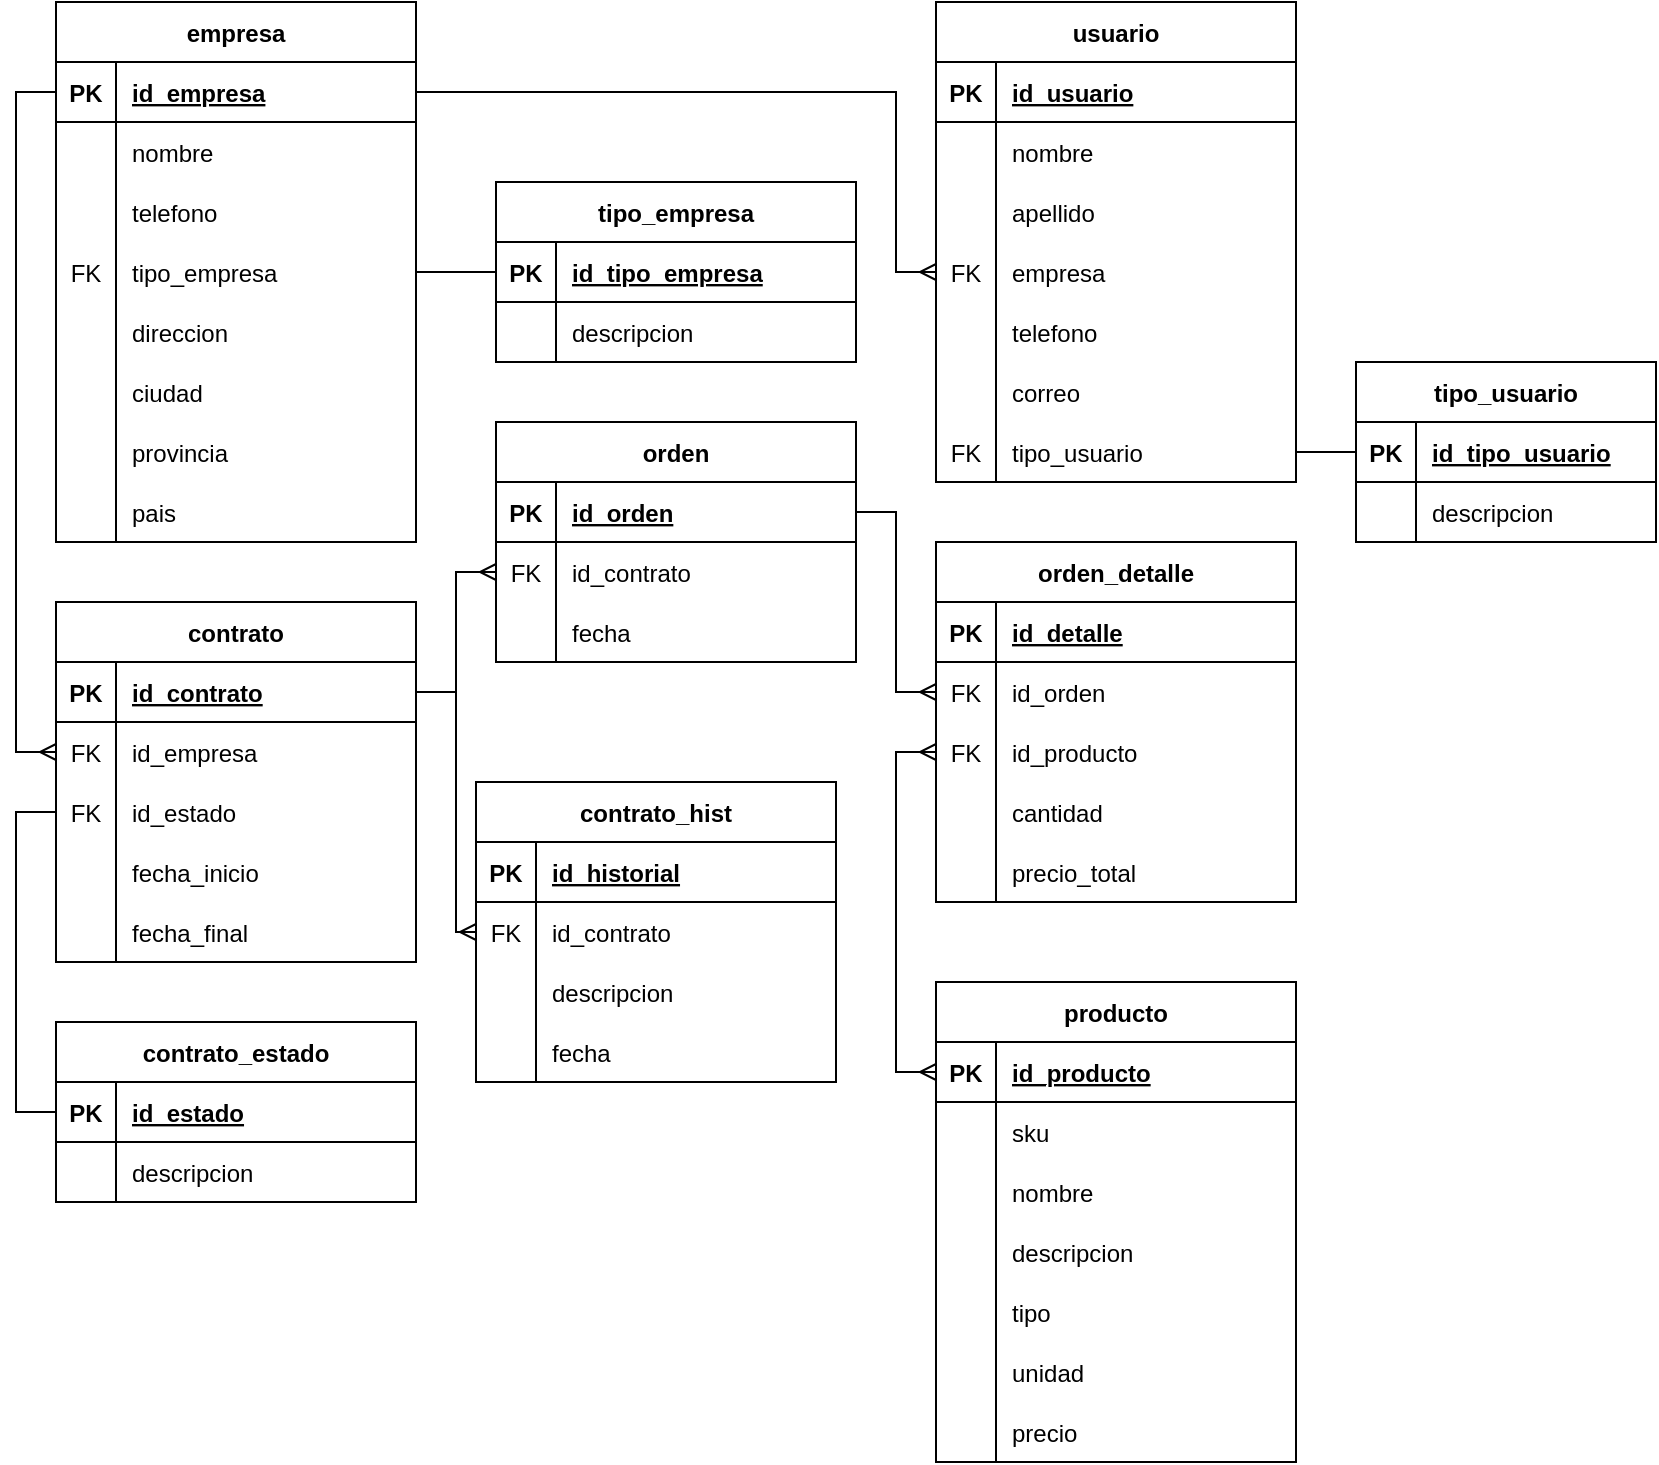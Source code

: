 <mxfile version="20.0.3" type="github">
  <diagram id="koshI-3emW8r1t1ZRMi6" name="Page-1">
    <mxGraphModel dx="1257" dy="678" grid="1" gridSize="10" guides="1" tooltips="1" connect="1" arrows="1" fold="1" page="1" pageScale="1" pageWidth="850" pageHeight="1100" math="0" shadow="0">
      <root>
        <mxCell id="0" />
        <mxCell id="1" parent="0" />
        <mxCell id="D28oMCUapXF9Yn61OMp5-1" value="usuario" style="shape=table;startSize=30;container=1;collapsible=1;childLayout=tableLayout;fixedRows=1;rowLines=0;fontStyle=1;align=center;resizeLast=1;" vertex="1" parent="1">
          <mxGeometry x="480" y="20" width="180" height="240" as="geometry" />
        </mxCell>
        <mxCell id="D28oMCUapXF9Yn61OMp5-2" value="" style="shape=tableRow;horizontal=0;startSize=0;swimlaneHead=0;swimlaneBody=0;fillColor=none;collapsible=0;dropTarget=0;points=[[0,0.5],[1,0.5]];portConstraint=eastwest;top=0;left=0;right=0;bottom=1;" vertex="1" parent="D28oMCUapXF9Yn61OMp5-1">
          <mxGeometry y="30" width="180" height="30" as="geometry" />
        </mxCell>
        <mxCell id="D28oMCUapXF9Yn61OMp5-3" value="PK" style="shape=partialRectangle;connectable=0;fillColor=none;top=0;left=0;bottom=0;right=0;fontStyle=1;overflow=hidden;" vertex="1" parent="D28oMCUapXF9Yn61OMp5-2">
          <mxGeometry width="30" height="30" as="geometry">
            <mxRectangle width="30" height="30" as="alternateBounds" />
          </mxGeometry>
        </mxCell>
        <mxCell id="D28oMCUapXF9Yn61OMp5-4" value="id_usuario" style="shape=partialRectangle;connectable=0;fillColor=none;top=0;left=0;bottom=0;right=0;align=left;spacingLeft=6;fontStyle=5;overflow=hidden;" vertex="1" parent="D28oMCUapXF9Yn61OMp5-2">
          <mxGeometry x="30" width="150" height="30" as="geometry">
            <mxRectangle width="150" height="30" as="alternateBounds" />
          </mxGeometry>
        </mxCell>
        <mxCell id="D28oMCUapXF9Yn61OMp5-5" value="" style="shape=tableRow;horizontal=0;startSize=0;swimlaneHead=0;swimlaneBody=0;fillColor=none;collapsible=0;dropTarget=0;points=[[0,0.5],[1,0.5]];portConstraint=eastwest;top=0;left=0;right=0;bottom=0;" vertex="1" parent="D28oMCUapXF9Yn61OMp5-1">
          <mxGeometry y="60" width="180" height="30" as="geometry" />
        </mxCell>
        <mxCell id="D28oMCUapXF9Yn61OMp5-6" value="" style="shape=partialRectangle;connectable=0;fillColor=none;top=0;left=0;bottom=0;right=0;editable=1;overflow=hidden;" vertex="1" parent="D28oMCUapXF9Yn61OMp5-5">
          <mxGeometry width="30" height="30" as="geometry">
            <mxRectangle width="30" height="30" as="alternateBounds" />
          </mxGeometry>
        </mxCell>
        <mxCell id="D28oMCUapXF9Yn61OMp5-7" value="nombre" style="shape=partialRectangle;connectable=0;fillColor=none;top=0;left=0;bottom=0;right=0;align=left;spacingLeft=6;overflow=hidden;" vertex="1" parent="D28oMCUapXF9Yn61OMp5-5">
          <mxGeometry x="30" width="150" height="30" as="geometry">
            <mxRectangle width="150" height="30" as="alternateBounds" />
          </mxGeometry>
        </mxCell>
        <mxCell id="D28oMCUapXF9Yn61OMp5-8" value="" style="shape=tableRow;horizontal=0;startSize=0;swimlaneHead=0;swimlaneBody=0;fillColor=none;collapsible=0;dropTarget=0;points=[[0,0.5],[1,0.5]];portConstraint=eastwest;top=0;left=0;right=0;bottom=0;" vertex="1" parent="D28oMCUapXF9Yn61OMp5-1">
          <mxGeometry y="90" width="180" height="30" as="geometry" />
        </mxCell>
        <mxCell id="D28oMCUapXF9Yn61OMp5-9" value="" style="shape=partialRectangle;connectable=0;fillColor=none;top=0;left=0;bottom=0;right=0;editable=1;overflow=hidden;" vertex="1" parent="D28oMCUapXF9Yn61OMp5-8">
          <mxGeometry width="30" height="30" as="geometry">
            <mxRectangle width="30" height="30" as="alternateBounds" />
          </mxGeometry>
        </mxCell>
        <mxCell id="D28oMCUapXF9Yn61OMp5-10" value="apellido" style="shape=partialRectangle;connectable=0;fillColor=none;top=0;left=0;bottom=0;right=0;align=left;spacingLeft=6;overflow=hidden;" vertex="1" parent="D28oMCUapXF9Yn61OMp5-8">
          <mxGeometry x="30" width="150" height="30" as="geometry">
            <mxRectangle width="150" height="30" as="alternateBounds" />
          </mxGeometry>
        </mxCell>
        <mxCell id="D28oMCUapXF9Yn61OMp5-11" value="" style="shape=tableRow;horizontal=0;startSize=0;swimlaneHead=0;swimlaneBody=0;fillColor=none;collapsible=0;dropTarget=0;points=[[0,0.5],[1,0.5]];portConstraint=eastwest;top=0;left=0;right=0;bottom=0;" vertex="1" parent="D28oMCUapXF9Yn61OMp5-1">
          <mxGeometry y="120" width="180" height="30" as="geometry" />
        </mxCell>
        <mxCell id="D28oMCUapXF9Yn61OMp5-12" value="FK" style="shape=partialRectangle;connectable=0;fillColor=none;top=0;left=0;bottom=0;right=0;editable=1;overflow=hidden;" vertex="1" parent="D28oMCUapXF9Yn61OMp5-11">
          <mxGeometry width="30" height="30" as="geometry">
            <mxRectangle width="30" height="30" as="alternateBounds" />
          </mxGeometry>
        </mxCell>
        <mxCell id="D28oMCUapXF9Yn61OMp5-13" value="empresa" style="shape=partialRectangle;connectable=0;fillColor=none;top=0;left=0;bottom=0;right=0;align=left;spacingLeft=6;overflow=hidden;" vertex="1" parent="D28oMCUapXF9Yn61OMp5-11">
          <mxGeometry x="30" width="150" height="30" as="geometry">
            <mxRectangle width="150" height="30" as="alternateBounds" />
          </mxGeometry>
        </mxCell>
        <mxCell id="D28oMCUapXF9Yn61OMp5-14" value="" style="shape=tableRow;horizontal=0;startSize=0;swimlaneHead=0;swimlaneBody=0;fillColor=none;collapsible=0;dropTarget=0;points=[[0,0.5],[1,0.5]];portConstraint=eastwest;top=0;left=0;right=0;bottom=0;" vertex="1" parent="D28oMCUapXF9Yn61OMp5-1">
          <mxGeometry y="150" width="180" height="30" as="geometry" />
        </mxCell>
        <mxCell id="D28oMCUapXF9Yn61OMp5-15" value="" style="shape=partialRectangle;connectable=0;fillColor=none;top=0;left=0;bottom=0;right=0;editable=1;overflow=hidden;" vertex="1" parent="D28oMCUapXF9Yn61OMp5-14">
          <mxGeometry width="30" height="30" as="geometry">
            <mxRectangle width="30" height="30" as="alternateBounds" />
          </mxGeometry>
        </mxCell>
        <mxCell id="D28oMCUapXF9Yn61OMp5-16" value="telefono" style="shape=partialRectangle;connectable=0;fillColor=none;top=0;left=0;bottom=0;right=0;align=left;spacingLeft=6;overflow=hidden;" vertex="1" parent="D28oMCUapXF9Yn61OMp5-14">
          <mxGeometry x="30" width="150" height="30" as="geometry">
            <mxRectangle width="150" height="30" as="alternateBounds" />
          </mxGeometry>
        </mxCell>
        <mxCell id="D28oMCUapXF9Yn61OMp5-17" value="" style="shape=tableRow;horizontal=0;startSize=0;swimlaneHead=0;swimlaneBody=0;fillColor=none;collapsible=0;dropTarget=0;points=[[0,0.5],[1,0.5]];portConstraint=eastwest;top=0;left=0;right=0;bottom=0;" vertex="1" parent="D28oMCUapXF9Yn61OMp5-1">
          <mxGeometry y="180" width="180" height="30" as="geometry" />
        </mxCell>
        <mxCell id="D28oMCUapXF9Yn61OMp5-18" value="" style="shape=partialRectangle;connectable=0;fillColor=none;top=0;left=0;bottom=0;right=0;editable=1;overflow=hidden;" vertex="1" parent="D28oMCUapXF9Yn61OMp5-17">
          <mxGeometry width="30" height="30" as="geometry">
            <mxRectangle width="30" height="30" as="alternateBounds" />
          </mxGeometry>
        </mxCell>
        <mxCell id="D28oMCUapXF9Yn61OMp5-19" value="correo" style="shape=partialRectangle;connectable=0;fillColor=none;top=0;left=0;bottom=0;right=0;align=left;spacingLeft=6;overflow=hidden;" vertex="1" parent="D28oMCUapXF9Yn61OMp5-17">
          <mxGeometry x="30" width="150" height="30" as="geometry">
            <mxRectangle width="150" height="30" as="alternateBounds" />
          </mxGeometry>
        </mxCell>
        <mxCell id="D28oMCUapXF9Yn61OMp5-20" value="" style="shape=tableRow;horizontal=0;startSize=0;swimlaneHead=0;swimlaneBody=0;fillColor=none;collapsible=0;dropTarget=0;points=[[0,0.5],[1,0.5]];portConstraint=eastwest;top=0;left=0;right=0;bottom=0;" vertex="1" parent="D28oMCUapXF9Yn61OMp5-1">
          <mxGeometry y="210" width="180" height="30" as="geometry" />
        </mxCell>
        <mxCell id="D28oMCUapXF9Yn61OMp5-21" value="FK" style="shape=partialRectangle;connectable=0;fillColor=none;top=0;left=0;bottom=0;right=0;editable=1;overflow=hidden;" vertex="1" parent="D28oMCUapXF9Yn61OMp5-20">
          <mxGeometry width="30" height="30" as="geometry">
            <mxRectangle width="30" height="30" as="alternateBounds" />
          </mxGeometry>
        </mxCell>
        <mxCell id="D28oMCUapXF9Yn61OMp5-22" value="tipo_usuario" style="shape=partialRectangle;connectable=0;fillColor=none;top=0;left=0;bottom=0;right=0;align=left;spacingLeft=6;overflow=hidden;" vertex="1" parent="D28oMCUapXF9Yn61OMp5-20">
          <mxGeometry x="30" width="150" height="30" as="geometry">
            <mxRectangle width="150" height="30" as="alternateBounds" />
          </mxGeometry>
        </mxCell>
        <mxCell id="D28oMCUapXF9Yn61OMp5-23" value="empresa" style="shape=table;startSize=30;container=1;collapsible=1;childLayout=tableLayout;fixedRows=1;rowLines=0;fontStyle=1;align=center;resizeLast=1;" vertex="1" parent="1">
          <mxGeometry x="40" y="20" width="180" height="270" as="geometry" />
        </mxCell>
        <mxCell id="D28oMCUapXF9Yn61OMp5-24" value="" style="shape=tableRow;horizontal=0;startSize=0;swimlaneHead=0;swimlaneBody=0;fillColor=none;collapsible=0;dropTarget=0;points=[[0,0.5],[1,0.5]];portConstraint=eastwest;top=0;left=0;right=0;bottom=1;" vertex="1" parent="D28oMCUapXF9Yn61OMp5-23">
          <mxGeometry y="30" width="180" height="30" as="geometry" />
        </mxCell>
        <mxCell id="D28oMCUapXF9Yn61OMp5-25" value="PK" style="shape=partialRectangle;connectable=0;fillColor=none;top=0;left=0;bottom=0;right=0;fontStyle=1;overflow=hidden;" vertex="1" parent="D28oMCUapXF9Yn61OMp5-24">
          <mxGeometry width="30" height="30" as="geometry">
            <mxRectangle width="30" height="30" as="alternateBounds" />
          </mxGeometry>
        </mxCell>
        <mxCell id="D28oMCUapXF9Yn61OMp5-26" value="id_empresa" style="shape=partialRectangle;connectable=0;fillColor=none;top=0;left=0;bottom=0;right=0;align=left;spacingLeft=6;fontStyle=5;overflow=hidden;" vertex="1" parent="D28oMCUapXF9Yn61OMp5-24">
          <mxGeometry x="30" width="150" height="30" as="geometry">
            <mxRectangle width="150" height="30" as="alternateBounds" />
          </mxGeometry>
        </mxCell>
        <mxCell id="D28oMCUapXF9Yn61OMp5-27" value="" style="shape=tableRow;horizontal=0;startSize=0;swimlaneHead=0;swimlaneBody=0;fillColor=none;collapsible=0;dropTarget=0;points=[[0,0.5],[1,0.5]];portConstraint=eastwest;top=0;left=0;right=0;bottom=0;" vertex="1" parent="D28oMCUapXF9Yn61OMp5-23">
          <mxGeometry y="60" width="180" height="30" as="geometry" />
        </mxCell>
        <mxCell id="D28oMCUapXF9Yn61OMp5-28" value="" style="shape=partialRectangle;connectable=0;fillColor=none;top=0;left=0;bottom=0;right=0;editable=1;overflow=hidden;" vertex="1" parent="D28oMCUapXF9Yn61OMp5-27">
          <mxGeometry width="30" height="30" as="geometry">
            <mxRectangle width="30" height="30" as="alternateBounds" />
          </mxGeometry>
        </mxCell>
        <mxCell id="D28oMCUapXF9Yn61OMp5-29" value="nombre" style="shape=partialRectangle;connectable=0;fillColor=none;top=0;left=0;bottom=0;right=0;align=left;spacingLeft=6;overflow=hidden;" vertex="1" parent="D28oMCUapXF9Yn61OMp5-27">
          <mxGeometry x="30" width="150" height="30" as="geometry">
            <mxRectangle width="150" height="30" as="alternateBounds" />
          </mxGeometry>
        </mxCell>
        <mxCell id="D28oMCUapXF9Yn61OMp5-36" value="" style="shape=tableRow;horizontal=0;startSize=0;swimlaneHead=0;swimlaneBody=0;fillColor=none;collapsible=0;dropTarget=0;points=[[0,0.5],[1,0.5]];portConstraint=eastwest;top=0;left=0;right=0;bottom=0;" vertex="1" parent="D28oMCUapXF9Yn61OMp5-23">
          <mxGeometry y="90" width="180" height="30" as="geometry" />
        </mxCell>
        <mxCell id="D28oMCUapXF9Yn61OMp5-37" value="" style="shape=partialRectangle;connectable=0;fillColor=none;top=0;left=0;bottom=0;right=0;editable=1;overflow=hidden;" vertex="1" parent="D28oMCUapXF9Yn61OMp5-36">
          <mxGeometry width="30" height="30" as="geometry">
            <mxRectangle width="30" height="30" as="alternateBounds" />
          </mxGeometry>
        </mxCell>
        <mxCell id="D28oMCUapXF9Yn61OMp5-38" value="telefono" style="shape=partialRectangle;connectable=0;fillColor=none;top=0;left=0;bottom=0;right=0;align=left;spacingLeft=6;overflow=hidden;" vertex="1" parent="D28oMCUapXF9Yn61OMp5-36">
          <mxGeometry x="30" width="150" height="30" as="geometry">
            <mxRectangle width="150" height="30" as="alternateBounds" />
          </mxGeometry>
        </mxCell>
        <mxCell id="D28oMCUapXF9Yn61OMp5-42" value="" style="shape=tableRow;horizontal=0;startSize=0;swimlaneHead=0;swimlaneBody=0;fillColor=none;collapsible=0;dropTarget=0;points=[[0,0.5],[1,0.5]];portConstraint=eastwest;top=0;left=0;right=0;bottom=0;" vertex="1" parent="D28oMCUapXF9Yn61OMp5-23">
          <mxGeometry y="120" width="180" height="30" as="geometry" />
        </mxCell>
        <mxCell id="D28oMCUapXF9Yn61OMp5-43" value="FK" style="shape=partialRectangle;connectable=0;fillColor=none;top=0;left=0;bottom=0;right=0;editable=1;overflow=hidden;" vertex="1" parent="D28oMCUapXF9Yn61OMp5-42">
          <mxGeometry width="30" height="30" as="geometry">
            <mxRectangle width="30" height="30" as="alternateBounds" />
          </mxGeometry>
        </mxCell>
        <mxCell id="D28oMCUapXF9Yn61OMp5-44" value="tipo_empresa" style="shape=partialRectangle;connectable=0;fillColor=none;top=0;left=0;bottom=0;right=0;align=left;spacingLeft=6;overflow=hidden;" vertex="1" parent="D28oMCUapXF9Yn61OMp5-42">
          <mxGeometry x="30" width="150" height="30" as="geometry">
            <mxRectangle width="150" height="30" as="alternateBounds" />
          </mxGeometry>
        </mxCell>
        <mxCell id="D28oMCUapXF9Yn61OMp5-222" value="" style="shape=tableRow;horizontal=0;startSize=0;swimlaneHead=0;swimlaneBody=0;fillColor=none;collapsible=0;dropTarget=0;points=[[0,0.5],[1,0.5]];portConstraint=eastwest;top=0;left=0;right=0;bottom=0;" vertex="1" parent="D28oMCUapXF9Yn61OMp5-23">
          <mxGeometry y="150" width="180" height="30" as="geometry" />
        </mxCell>
        <mxCell id="D28oMCUapXF9Yn61OMp5-223" value="" style="shape=partialRectangle;connectable=0;fillColor=none;top=0;left=0;bottom=0;right=0;editable=1;overflow=hidden;" vertex="1" parent="D28oMCUapXF9Yn61OMp5-222">
          <mxGeometry width="30" height="30" as="geometry">
            <mxRectangle width="30" height="30" as="alternateBounds" />
          </mxGeometry>
        </mxCell>
        <mxCell id="D28oMCUapXF9Yn61OMp5-224" value="direccion" style="shape=partialRectangle;connectable=0;fillColor=none;top=0;left=0;bottom=0;right=0;align=left;spacingLeft=6;overflow=hidden;" vertex="1" parent="D28oMCUapXF9Yn61OMp5-222">
          <mxGeometry x="30" width="150" height="30" as="geometry">
            <mxRectangle width="150" height="30" as="alternateBounds" />
          </mxGeometry>
        </mxCell>
        <mxCell id="D28oMCUapXF9Yn61OMp5-225" value="" style="shape=tableRow;horizontal=0;startSize=0;swimlaneHead=0;swimlaneBody=0;fillColor=none;collapsible=0;dropTarget=0;points=[[0,0.5],[1,0.5]];portConstraint=eastwest;top=0;left=0;right=0;bottom=0;" vertex="1" parent="D28oMCUapXF9Yn61OMp5-23">
          <mxGeometry y="180" width="180" height="30" as="geometry" />
        </mxCell>
        <mxCell id="D28oMCUapXF9Yn61OMp5-226" value="" style="shape=partialRectangle;connectable=0;fillColor=none;top=0;left=0;bottom=0;right=0;editable=1;overflow=hidden;" vertex="1" parent="D28oMCUapXF9Yn61OMp5-225">
          <mxGeometry width="30" height="30" as="geometry">
            <mxRectangle width="30" height="30" as="alternateBounds" />
          </mxGeometry>
        </mxCell>
        <mxCell id="D28oMCUapXF9Yn61OMp5-227" value="ciudad" style="shape=partialRectangle;connectable=0;fillColor=none;top=0;left=0;bottom=0;right=0;align=left;spacingLeft=6;overflow=hidden;" vertex="1" parent="D28oMCUapXF9Yn61OMp5-225">
          <mxGeometry x="30" width="150" height="30" as="geometry">
            <mxRectangle width="150" height="30" as="alternateBounds" />
          </mxGeometry>
        </mxCell>
        <mxCell id="D28oMCUapXF9Yn61OMp5-228" value="" style="shape=tableRow;horizontal=0;startSize=0;swimlaneHead=0;swimlaneBody=0;fillColor=none;collapsible=0;dropTarget=0;points=[[0,0.5],[1,0.5]];portConstraint=eastwest;top=0;left=0;right=0;bottom=0;" vertex="1" parent="D28oMCUapXF9Yn61OMp5-23">
          <mxGeometry y="210" width="180" height="30" as="geometry" />
        </mxCell>
        <mxCell id="D28oMCUapXF9Yn61OMp5-229" value="" style="shape=partialRectangle;connectable=0;fillColor=none;top=0;left=0;bottom=0;right=0;editable=1;overflow=hidden;" vertex="1" parent="D28oMCUapXF9Yn61OMp5-228">
          <mxGeometry width="30" height="30" as="geometry">
            <mxRectangle width="30" height="30" as="alternateBounds" />
          </mxGeometry>
        </mxCell>
        <mxCell id="D28oMCUapXF9Yn61OMp5-230" value="provincia" style="shape=partialRectangle;connectable=0;fillColor=none;top=0;left=0;bottom=0;right=0;align=left;spacingLeft=6;overflow=hidden;" vertex="1" parent="D28oMCUapXF9Yn61OMp5-228">
          <mxGeometry x="30" width="150" height="30" as="geometry">
            <mxRectangle width="150" height="30" as="alternateBounds" />
          </mxGeometry>
        </mxCell>
        <mxCell id="D28oMCUapXF9Yn61OMp5-231" value="" style="shape=tableRow;horizontal=0;startSize=0;swimlaneHead=0;swimlaneBody=0;fillColor=none;collapsible=0;dropTarget=0;points=[[0,0.5],[1,0.5]];portConstraint=eastwest;top=0;left=0;right=0;bottom=0;" vertex="1" parent="D28oMCUapXF9Yn61OMp5-23">
          <mxGeometry y="240" width="180" height="30" as="geometry" />
        </mxCell>
        <mxCell id="D28oMCUapXF9Yn61OMp5-232" value="" style="shape=partialRectangle;connectable=0;fillColor=none;top=0;left=0;bottom=0;right=0;editable=1;overflow=hidden;" vertex="1" parent="D28oMCUapXF9Yn61OMp5-231">
          <mxGeometry width="30" height="30" as="geometry">
            <mxRectangle width="30" height="30" as="alternateBounds" />
          </mxGeometry>
        </mxCell>
        <mxCell id="D28oMCUapXF9Yn61OMp5-233" value="pais" style="shape=partialRectangle;connectable=0;fillColor=none;top=0;left=0;bottom=0;right=0;align=left;spacingLeft=6;overflow=hidden;" vertex="1" parent="D28oMCUapXF9Yn61OMp5-231">
          <mxGeometry x="30" width="150" height="30" as="geometry">
            <mxRectangle width="150" height="30" as="alternateBounds" />
          </mxGeometry>
        </mxCell>
        <mxCell id="D28oMCUapXF9Yn61OMp5-47" value="tipo_empresa" style="shape=table;startSize=30;container=1;collapsible=1;childLayout=tableLayout;fixedRows=1;rowLines=0;fontStyle=1;align=center;resizeLast=1;" vertex="1" parent="1">
          <mxGeometry x="260" y="110" width="180" height="90" as="geometry" />
        </mxCell>
        <mxCell id="D28oMCUapXF9Yn61OMp5-48" value="" style="shape=tableRow;horizontal=0;startSize=0;swimlaneHead=0;swimlaneBody=0;fillColor=none;collapsible=0;dropTarget=0;points=[[0,0.5],[1,0.5]];portConstraint=eastwest;top=0;left=0;right=0;bottom=1;" vertex="1" parent="D28oMCUapXF9Yn61OMp5-47">
          <mxGeometry y="30" width="180" height="30" as="geometry" />
        </mxCell>
        <mxCell id="D28oMCUapXF9Yn61OMp5-49" value="PK" style="shape=partialRectangle;connectable=0;fillColor=none;top=0;left=0;bottom=0;right=0;fontStyle=1;overflow=hidden;" vertex="1" parent="D28oMCUapXF9Yn61OMp5-48">
          <mxGeometry width="30" height="30" as="geometry">
            <mxRectangle width="30" height="30" as="alternateBounds" />
          </mxGeometry>
        </mxCell>
        <mxCell id="D28oMCUapXF9Yn61OMp5-50" value="id_tipo_empresa" style="shape=partialRectangle;connectable=0;fillColor=none;top=0;left=0;bottom=0;right=0;align=left;spacingLeft=6;fontStyle=5;overflow=hidden;" vertex="1" parent="D28oMCUapXF9Yn61OMp5-48">
          <mxGeometry x="30" width="150" height="30" as="geometry">
            <mxRectangle width="150" height="30" as="alternateBounds" />
          </mxGeometry>
        </mxCell>
        <mxCell id="D28oMCUapXF9Yn61OMp5-51" value="" style="shape=tableRow;horizontal=0;startSize=0;swimlaneHead=0;swimlaneBody=0;fillColor=none;collapsible=0;dropTarget=0;points=[[0,0.5],[1,0.5]];portConstraint=eastwest;top=0;left=0;right=0;bottom=0;" vertex="1" parent="D28oMCUapXF9Yn61OMp5-47">
          <mxGeometry y="60" width="180" height="30" as="geometry" />
        </mxCell>
        <mxCell id="D28oMCUapXF9Yn61OMp5-52" value="" style="shape=partialRectangle;connectable=0;fillColor=none;top=0;left=0;bottom=0;right=0;editable=1;overflow=hidden;" vertex="1" parent="D28oMCUapXF9Yn61OMp5-51">
          <mxGeometry width="30" height="30" as="geometry">
            <mxRectangle width="30" height="30" as="alternateBounds" />
          </mxGeometry>
        </mxCell>
        <mxCell id="D28oMCUapXF9Yn61OMp5-53" value="descripcion" style="shape=partialRectangle;connectable=0;fillColor=none;top=0;left=0;bottom=0;right=0;align=left;spacingLeft=6;overflow=hidden;" vertex="1" parent="D28oMCUapXF9Yn61OMp5-51">
          <mxGeometry x="30" width="150" height="30" as="geometry">
            <mxRectangle width="150" height="30" as="alternateBounds" />
          </mxGeometry>
        </mxCell>
        <mxCell id="D28oMCUapXF9Yn61OMp5-63" value="tipo_usuario" style="shape=table;startSize=30;container=1;collapsible=1;childLayout=tableLayout;fixedRows=1;rowLines=0;fontStyle=1;align=center;resizeLast=1;" vertex="1" parent="1">
          <mxGeometry x="690" y="200" width="150" height="90" as="geometry" />
        </mxCell>
        <mxCell id="D28oMCUapXF9Yn61OMp5-64" value="" style="shape=tableRow;horizontal=0;startSize=0;swimlaneHead=0;swimlaneBody=0;fillColor=none;collapsible=0;dropTarget=0;points=[[0,0.5],[1,0.5]];portConstraint=eastwest;top=0;left=0;right=0;bottom=1;" vertex="1" parent="D28oMCUapXF9Yn61OMp5-63">
          <mxGeometry y="30" width="150" height="30" as="geometry" />
        </mxCell>
        <mxCell id="D28oMCUapXF9Yn61OMp5-65" value="PK" style="shape=partialRectangle;connectable=0;fillColor=none;top=0;left=0;bottom=0;right=0;fontStyle=1;overflow=hidden;" vertex="1" parent="D28oMCUapXF9Yn61OMp5-64">
          <mxGeometry width="30" height="30" as="geometry">
            <mxRectangle width="30" height="30" as="alternateBounds" />
          </mxGeometry>
        </mxCell>
        <mxCell id="D28oMCUapXF9Yn61OMp5-66" value="id_tipo_usuario" style="shape=partialRectangle;connectable=0;fillColor=none;top=0;left=0;bottom=0;right=0;align=left;spacingLeft=6;fontStyle=5;overflow=hidden;" vertex="1" parent="D28oMCUapXF9Yn61OMp5-64">
          <mxGeometry x="30" width="120" height="30" as="geometry">
            <mxRectangle width="120" height="30" as="alternateBounds" />
          </mxGeometry>
        </mxCell>
        <mxCell id="D28oMCUapXF9Yn61OMp5-67" value="" style="shape=tableRow;horizontal=0;startSize=0;swimlaneHead=0;swimlaneBody=0;fillColor=none;collapsible=0;dropTarget=0;points=[[0,0.5],[1,0.5]];portConstraint=eastwest;top=0;left=0;right=0;bottom=0;" vertex="1" parent="D28oMCUapXF9Yn61OMp5-63">
          <mxGeometry y="60" width="150" height="30" as="geometry" />
        </mxCell>
        <mxCell id="D28oMCUapXF9Yn61OMp5-68" value="" style="shape=partialRectangle;connectable=0;fillColor=none;top=0;left=0;bottom=0;right=0;editable=1;overflow=hidden;" vertex="1" parent="D28oMCUapXF9Yn61OMp5-67">
          <mxGeometry width="30" height="30" as="geometry">
            <mxRectangle width="30" height="30" as="alternateBounds" />
          </mxGeometry>
        </mxCell>
        <mxCell id="D28oMCUapXF9Yn61OMp5-69" value="descripcion" style="shape=partialRectangle;connectable=0;fillColor=none;top=0;left=0;bottom=0;right=0;align=left;spacingLeft=6;overflow=hidden;" vertex="1" parent="D28oMCUapXF9Yn61OMp5-67">
          <mxGeometry x="30" width="120" height="30" as="geometry">
            <mxRectangle width="120" height="30" as="alternateBounds" />
          </mxGeometry>
        </mxCell>
        <mxCell id="D28oMCUapXF9Yn61OMp5-75" style="edgeStyle=orthogonalEdgeStyle;rounded=0;orthogonalLoop=1;jettySize=auto;html=1;exitX=1;exitY=0.5;exitDx=0;exitDy=0;entryX=0;entryY=0.5;entryDx=0;entryDy=0;endArrow=none;endFill=0;" edge="1" parent="1" source="D28oMCUapXF9Yn61OMp5-42" target="D28oMCUapXF9Yn61OMp5-48">
          <mxGeometry relative="1" as="geometry" />
        </mxCell>
        <mxCell id="D28oMCUapXF9Yn61OMp5-76" style="edgeStyle=orthogonalEdgeStyle;rounded=0;orthogonalLoop=1;jettySize=auto;html=1;exitX=1;exitY=0.5;exitDx=0;exitDy=0;entryX=0;entryY=0.5;entryDx=0;entryDy=0;endArrow=none;endFill=0;" edge="1" parent="1" source="D28oMCUapXF9Yn61OMp5-20" target="D28oMCUapXF9Yn61OMp5-64">
          <mxGeometry relative="1" as="geometry" />
        </mxCell>
        <mxCell id="D28oMCUapXF9Yn61OMp5-77" value="producto" style="shape=table;startSize=30;container=1;collapsible=1;childLayout=tableLayout;fixedRows=1;rowLines=0;fontStyle=1;align=center;resizeLast=1;" vertex="1" parent="1">
          <mxGeometry x="480" y="510" width="180" height="240" as="geometry" />
        </mxCell>
        <mxCell id="D28oMCUapXF9Yn61OMp5-78" value="" style="shape=tableRow;horizontal=0;startSize=0;swimlaneHead=0;swimlaneBody=0;fillColor=none;collapsible=0;dropTarget=0;points=[[0,0.5],[1,0.5]];portConstraint=eastwest;top=0;left=0;right=0;bottom=1;" vertex="1" parent="D28oMCUapXF9Yn61OMp5-77">
          <mxGeometry y="30" width="180" height="30" as="geometry" />
        </mxCell>
        <mxCell id="D28oMCUapXF9Yn61OMp5-79" value="PK" style="shape=partialRectangle;connectable=0;fillColor=none;top=0;left=0;bottom=0;right=0;fontStyle=1;overflow=hidden;" vertex="1" parent="D28oMCUapXF9Yn61OMp5-78">
          <mxGeometry width="30" height="30" as="geometry">
            <mxRectangle width="30" height="30" as="alternateBounds" />
          </mxGeometry>
        </mxCell>
        <mxCell id="D28oMCUapXF9Yn61OMp5-80" value="id_producto" style="shape=partialRectangle;connectable=0;fillColor=none;top=0;left=0;bottom=0;right=0;align=left;spacingLeft=6;fontStyle=5;overflow=hidden;" vertex="1" parent="D28oMCUapXF9Yn61OMp5-78">
          <mxGeometry x="30" width="150" height="30" as="geometry">
            <mxRectangle width="150" height="30" as="alternateBounds" />
          </mxGeometry>
        </mxCell>
        <mxCell id="D28oMCUapXF9Yn61OMp5-234" value="" style="shape=tableRow;horizontal=0;startSize=0;swimlaneHead=0;swimlaneBody=0;fillColor=none;collapsible=0;dropTarget=0;points=[[0,0.5],[1,0.5]];portConstraint=eastwest;top=0;left=0;right=0;bottom=0;" vertex="1" parent="D28oMCUapXF9Yn61OMp5-77">
          <mxGeometry y="60" width="180" height="30" as="geometry" />
        </mxCell>
        <mxCell id="D28oMCUapXF9Yn61OMp5-235" value="" style="shape=partialRectangle;connectable=0;fillColor=none;top=0;left=0;bottom=0;right=0;editable=1;overflow=hidden;" vertex="1" parent="D28oMCUapXF9Yn61OMp5-234">
          <mxGeometry width="30" height="30" as="geometry">
            <mxRectangle width="30" height="30" as="alternateBounds" />
          </mxGeometry>
        </mxCell>
        <mxCell id="D28oMCUapXF9Yn61OMp5-236" value="sku" style="shape=partialRectangle;connectable=0;fillColor=none;top=0;left=0;bottom=0;right=0;align=left;spacingLeft=6;overflow=hidden;" vertex="1" parent="D28oMCUapXF9Yn61OMp5-234">
          <mxGeometry x="30" width="150" height="30" as="geometry">
            <mxRectangle width="150" height="30" as="alternateBounds" />
          </mxGeometry>
        </mxCell>
        <mxCell id="D28oMCUapXF9Yn61OMp5-81" value="" style="shape=tableRow;horizontal=0;startSize=0;swimlaneHead=0;swimlaneBody=0;fillColor=none;collapsible=0;dropTarget=0;points=[[0,0.5],[1,0.5]];portConstraint=eastwest;top=0;left=0;right=0;bottom=0;" vertex="1" parent="D28oMCUapXF9Yn61OMp5-77">
          <mxGeometry y="90" width="180" height="30" as="geometry" />
        </mxCell>
        <mxCell id="D28oMCUapXF9Yn61OMp5-82" value="" style="shape=partialRectangle;connectable=0;fillColor=none;top=0;left=0;bottom=0;right=0;editable=1;overflow=hidden;" vertex="1" parent="D28oMCUapXF9Yn61OMp5-81">
          <mxGeometry width="30" height="30" as="geometry">
            <mxRectangle width="30" height="30" as="alternateBounds" />
          </mxGeometry>
        </mxCell>
        <mxCell id="D28oMCUapXF9Yn61OMp5-83" value="nombre" style="shape=partialRectangle;connectable=0;fillColor=none;top=0;left=0;bottom=0;right=0;align=left;spacingLeft=6;overflow=hidden;" vertex="1" parent="D28oMCUapXF9Yn61OMp5-81">
          <mxGeometry x="30" width="150" height="30" as="geometry">
            <mxRectangle width="150" height="30" as="alternateBounds" />
          </mxGeometry>
        </mxCell>
        <mxCell id="D28oMCUapXF9Yn61OMp5-84" value="" style="shape=tableRow;horizontal=0;startSize=0;swimlaneHead=0;swimlaneBody=0;fillColor=none;collapsible=0;dropTarget=0;points=[[0,0.5],[1,0.5]];portConstraint=eastwest;top=0;left=0;right=0;bottom=0;" vertex="1" parent="D28oMCUapXF9Yn61OMp5-77">
          <mxGeometry y="120" width="180" height="30" as="geometry" />
        </mxCell>
        <mxCell id="D28oMCUapXF9Yn61OMp5-85" value="" style="shape=partialRectangle;connectable=0;fillColor=none;top=0;left=0;bottom=0;right=0;editable=1;overflow=hidden;" vertex="1" parent="D28oMCUapXF9Yn61OMp5-84">
          <mxGeometry width="30" height="30" as="geometry">
            <mxRectangle width="30" height="30" as="alternateBounds" />
          </mxGeometry>
        </mxCell>
        <mxCell id="D28oMCUapXF9Yn61OMp5-86" value="descripcion" style="shape=partialRectangle;connectable=0;fillColor=none;top=0;left=0;bottom=0;right=0;align=left;spacingLeft=6;overflow=hidden;" vertex="1" parent="D28oMCUapXF9Yn61OMp5-84">
          <mxGeometry x="30" width="150" height="30" as="geometry">
            <mxRectangle width="150" height="30" as="alternateBounds" />
          </mxGeometry>
        </mxCell>
        <mxCell id="D28oMCUapXF9Yn61OMp5-87" value="" style="shape=tableRow;horizontal=0;startSize=0;swimlaneHead=0;swimlaneBody=0;fillColor=none;collapsible=0;dropTarget=0;points=[[0,0.5],[1,0.5]];portConstraint=eastwest;top=0;left=0;right=0;bottom=0;" vertex="1" parent="D28oMCUapXF9Yn61OMp5-77">
          <mxGeometry y="150" width="180" height="30" as="geometry" />
        </mxCell>
        <mxCell id="D28oMCUapXF9Yn61OMp5-88" value="" style="shape=partialRectangle;connectable=0;fillColor=none;top=0;left=0;bottom=0;right=0;editable=1;overflow=hidden;" vertex="1" parent="D28oMCUapXF9Yn61OMp5-87">
          <mxGeometry width="30" height="30" as="geometry">
            <mxRectangle width="30" height="30" as="alternateBounds" />
          </mxGeometry>
        </mxCell>
        <mxCell id="D28oMCUapXF9Yn61OMp5-89" value="tipo" style="shape=partialRectangle;connectable=0;fillColor=none;top=0;left=0;bottom=0;right=0;align=left;spacingLeft=6;overflow=hidden;" vertex="1" parent="D28oMCUapXF9Yn61OMp5-87">
          <mxGeometry x="30" width="150" height="30" as="geometry">
            <mxRectangle width="150" height="30" as="alternateBounds" />
          </mxGeometry>
        </mxCell>
        <mxCell id="D28oMCUapXF9Yn61OMp5-90" value="" style="shape=tableRow;horizontal=0;startSize=0;swimlaneHead=0;swimlaneBody=0;fillColor=none;collapsible=0;dropTarget=0;points=[[0,0.5],[1,0.5]];portConstraint=eastwest;top=0;left=0;right=0;bottom=0;" vertex="1" parent="D28oMCUapXF9Yn61OMp5-77">
          <mxGeometry y="180" width="180" height="30" as="geometry" />
        </mxCell>
        <mxCell id="D28oMCUapXF9Yn61OMp5-91" value="" style="shape=partialRectangle;connectable=0;fillColor=none;top=0;left=0;bottom=0;right=0;editable=1;overflow=hidden;" vertex="1" parent="D28oMCUapXF9Yn61OMp5-90">
          <mxGeometry width="30" height="30" as="geometry">
            <mxRectangle width="30" height="30" as="alternateBounds" />
          </mxGeometry>
        </mxCell>
        <mxCell id="D28oMCUapXF9Yn61OMp5-92" value="unidad" style="shape=partialRectangle;connectable=0;fillColor=none;top=0;left=0;bottom=0;right=0;align=left;spacingLeft=6;overflow=hidden;" vertex="1" parent="D28oMCUapXF9Yn61OMp5-90">
          <mxGeometry x="30" width="150" height="30" as="geometry">
            <mxRectangle width="150" height="30" as="alternateBounds" />
          </mxGeometry>
        </mxCell>
        <mxCell id="D28oMCUapXF9Yn61OMp5-113" value="" style="shape=tableRow;horizontal=0;startSize=0;swimlaneHead=0;swimlaneBody=0;fillColor=none;collapsible=0;dropTarget=0;points=[[0,0.5],[1,0.5]];portConstraint=eastwest;top=0;left=0;right=0;bottom=0;" vertex="1" parent="D28oMCUapXF9Yn61OMp5-77">
          <mxGeometry y="210" width="180" height="30" as="geometry" />
        </mxCell>
        <mxCell id="D28oMCUapXF9Yn61OMp5-114" value="" style="shape=partialRectangle;connectable=0;fillColor=none;top=0;left=0;bottom=0;right=0;editable=1;overflow=hidden;" vertex="1" parent="D28oMCUapXF9Yn61OMp5-113">
          <mxGeometry width="30" height="30" as="geometry">
            <mxRectangle width="30" height="30" as="alternateBounds" />
          </mxGeometry>
        </mxCell>
        <mxCell id="D28oMCUapXF9Yn61OMp5-115" value="precio" style="shape=partialRectangle;connectable=0;fillColor=none;top=0;left=0;bottom=0;right=0;align=left;spacingLeft=6;overflow=hidden;" vertex="1" parent="D28oMCUapXF9Yn61OMp5-113">
          <mxGeometry x="30" width="150" height="30" as="geometry">
            <mxRectangle width="150" height="30" as="alternateBounds" />
          </mxGeometry>
        </mxCell>
        <mxCell id="D28oMCUapXF9Yn61OMp5-119" value="contrato" style="shape=table;startSize=30;container=1;collapsible=1;childLayout=tableLayout;fixedRows=1;rowLines=0;fontStyle=1;align=center;resizeLast=1;" vertex="1" parent="1">
          <mxGeometry x="40" y="320" width="180" height="180" as="geometry" />
        </mxCell>
        <mxCell id="D28oMCUapXF9Yn61OMp5-120" value="" style="shape=tableRow;horizontal=0;startSize=0;swimlaneHead=0;swimlaneBody=0;fillColor=none;collapsible=0;dropTarget=0;points=[[0,0.5],[1,0.5]];portConstraint=eastwest;top=0;left=0;right=0;bottom=1;" vertex="1" parent="D28oMCUapXF9Yn61OMp5-119">
          <mxGeometry y="30" width="180" height="30" as="geometry" />
        </mxCell>
        <mxCell id="D28oMCUapXF9Yn61OMp5-121" value="PK" style="shape=partialRectangle;connectable=0;fillColor=none;top=0;left=0;bottom=0;right=0;fontStyle=1;overflow=hidden;" vertex="1" parent="D28oMCUapXF9Yn61OMp5-120">
          <mxGeometry width="30" height="30" as="geometry">
            <mxRectangle width="30" height="30" as="alternateBounds" />
          </mxGeometry>
        </mxCell>
        <mxCell id="D28oMCUapXF9Yn61OMp5-122" value="id_contrato" style="shape=partialRectangle;connectable=0;fillColor=none;top=0;left=0;bottom=0;right=0;align=left;spacingLeft=6;fontStyle=5;overflow=hidden;" vertex="1" parent="D28oMCUapXF9Yn61OMp5-120">
          <mxGeometry x="30" width="150" height="30" as="geometry">
            <mxRectangle width="150" height="30" as="alternateBounds" />
          </mxGeometry>
        </mxCell>
        <mxCell id="D28oMCUapXF9Yn61OMp5-123" value="" style="shape=tableRow;horizontal=0;startSize=0;swimlaneHead=0;swimlaneBody=0;fillColor=none;collapsible=0;dropTarget=0;points=[[0,0.5],[1,0.5]];portConstraint=eastwest;top=0;left=0;right=0;bottom=0;" vertex="1" parent="D28oMCUapXF9Yn61OMp5-119">
          <mxGeometry y="60" width="180" height="30" as="geometry" />
        </mxCell>
        <mxCell id="D28oMCUapXF9Yn61OMp5-124" value="FK" style="shape=partialRectangle;connectable=0;fillColor=none;top=0;left=0;bottom=0;right=0;editable=1;overflow=hidden;" vertex="1" parent="D28oMCUapXF9Yn61OMp5-123">
          <mxGeometry width="30" height="30" as="geometry">
            <mxRectangle width="30" height="30" as="alternateBounds" />
          </mxGeometry>
        </mxCell>
        <mxCell id="D28oMCUapXF9Yn61OMp5-125" value="id_empresa" style="shape=partialRectangle;connectable=0;fillColor=none;top=0;left=0;bottom=0;right=0;align=left;spacingLeft=6;overflow=hidden;" vertex="1" parent="D28oMCUapXF9Yn61OMp5-123">
          <mxGeometry x="30" width="150" height="30" as="geometry">
            <mxRectangle width="150" height="30" as="alternateBounds" />
          </mxGeometry>
        </mxCell>
        <mxCell id="D28oMCUapXF9Yn61OMp5-190" value="" style="shape=tableRow;horizontal=0;startSize=0;swimlaneHead=0;swimlaneBody=0;fillColor=none;collapsible=0;dropTarget=0;points=[[0,0.5],[1,0.5]];portConstraint=eastwest;top=0;left=0;right=0;bottom=0;" vertex="1" parent="D28oMCUapXF9Yn61OMp5-119">
          <mxGeometry y="90" width="180" height="30" as="geometry" />
        </mxCell>
        <mxCell id="D28oMCUapXF9Yn61OMp5-191" value="FK" style="shape=partialRectangle;connectable=0;fillColor=none;top=0;left=0;bottom=0;right=0;editable=1;overflow=hidden;" vertex="1" parent="D28oMCUapXF9Yn61OMp5-190">
          <mxGeometry width="30" height="30" as="geometry">
            <mxRectangle width="30" height="30" as="alternateBounds" />
          </mxGeometry>
        </mxCell>
        <mxCell id="D28oMCUapXF9Yn61OMp5-192" value="id_estado" style="shape=partialRectangle;connectable=0;fillColor=none;top=0;left=0;bottom=0;right=0;align=left;spacingLeft=6;overflow=hidden;" vertex="1" parent="D28oMCUapXF9Yn61OMp5-190">
          <mxGeometry x="30" width="150" height="30" as="geometry">
            <mxRectangle width="150" height="30" as="alternateBounds" />
          </mxGeometry>
        </mxCell>
        <mxCell id="D28oMCUapXF9Yn61OMp5-126" value="" style="shape=tableRow;horizontal=0;startSize=0;swimlaneHead=0;swimlaneBody=0;fillColor=none;collapsible=0;dropTarget=0;points=[[0,0.5],[1,0.5]];portConstraint=eastwest;top=0;left=0;right=0;bottom=0;" vertex="1" parent="D28oMCUapXF9Yn61OMp5-119">
          <mxGeometry y="120" width="180" height="30" as="geometry" />
        </mxCell>
        <mxCell id="D28oMCUapXF9Yn61OMp5-127" value="" style="shape=partialRectangle;connectable=0;fillColor=none;top=0;left=0;bottom=0;right=0;editable=1;overflow=hidden;" vertex="1" parent="D28oMCUapXF9Yn61OMp5-126">
          <mxGeometry width="30" height="30" as="geometry">
            <mxRectangle width="30" height="30" as="alternateBounds" />
          </mxGeometry>
        </mxCell>
        <mxCell id="D28oMCUapXF9Yn61OMp5-128" value="fecha_inicio" style="shape=partialRectangle;connectable=0;fillColor=none;top=0;left=0;bottom=0;right=0;align=left;spacingLeft=6;overflow=hidden;" vertex="1" parent="D28oMCUapXF9Yn61OMp5-126">
          <mxGeometry x="30" width="150" height="30" as="geometry">
            <mxRectangle width="150" height="30" as="alternateBounds" />
          </mxGeometry>
        </mxCell>
        <mxCell id="D28oMCUapXF9Yn61OMp5-129" value="" style="shape=tableRow;horizontal=0;startSize=0;swimlaneHead=0;swimlaneBody=0;fillColor=none;collapsible=0;dropTarget=0;points=[[0,0.5],[1,0.5]];portConstraint=eastwest;top=0;left=0;right=0;bottom=0;" vertex="1" parent="D28oMCUapXF9Yn61OMp5-119">
          <mxGeometry y="150" width="180" height="30" as="geometry" />
        </mxCell>
        <mxCell id="D28oMCUapXF9Yn61OMp5-130" value="" style="shape=partialRectangle;connectable=0;fillColor=none;top=0;left=0;bottom=0;right=0;editable=1;overflow=hidden;" vertex="1" parent="D28oMCUapXF9Yn61OMp5-129">
          <mxGeometry width="30" height="30" as="geometry">
            <mxRectangle width="30" height="30" as="alternateBounds" />
          </mxGeometry>
        </mxCell>
        <mxCell id="D28oMCUapXF9Yn61OMp5-131" value="fecha_final" style="shape=partialRectangle;connectable=0;fillColor=none;top=0;left=0;bottom=0;right=0;align=left;spacingLeft=6;overflow=hidden;" vertex="1" parent="D28oMCUapXF9Yn61OMp5-129">
          <mxGeometry x="30" width="150" height="30" as="geometry">
            <mxRectangle width="150" height="30" as="alternateBounds" />
          </mxGeometry>
        </mxCell>
        <mxCell id="D28oMCUapXF9Yn61OMp5-139" value="orden_detalle" style="shape=table;startSize=30;container=1;collapsible=1;childLayout=tableLayout;fixedRows=1;rowLines=0;fontStyle=1;align=center;resizeLast=1;" vertex="1" parent="1">
          <mxGeometry x="480" y="290" width="180" height="180" as="geometry" />
        </mxCell>
        <mxCell id="D28oMCUapXF9Yn61OMp5-140" value="" style="shape=tableRow;horizontal=0;startSize=0;swimlaneHead=0;swimlaneBody=0;fillColor=none;collapsible=0;dropTarget=0;points=[[0,0.5],[1,0.5]];portConstraint=eastwest;top=0;left=0;right=0;bottom=1;" vertex="1" parent="D28oMCUapXF9Yn61OMp5-139">
          <mxGeometry y="30" width="180" height="30" as="geometry" />
        </mxCell>
        <mxCell id="D28oMCUapXF9Yn61OMp5-141" value="PK" style="shape=partialRectangle;connectable=0;fillColor=none;top=0;left=0;bottom=0;right=0;fontStyle=1;overflow=hidden;" vertex="1" parent="D28oMCUapXF9Yn61OMp5-140">
          <mxGeometry width="30" height="30" as="geometry">
            <mxRectangle width="30" height="30" as="alternateBounds" />
          </mxGeometry>
        </mxCell>
        <mxCell id="D28oMCUapXF9Yn61OMp5-142" value="id_detalle" style="shape=partialRectangle;connectable=0;fillColor=none;top=0;left=0;bottom=0;right=0;align=left;spacingLeft=6;fontStyle=5;overflow=hidden;" vertex="1" parent="D28oMCUapXF9Yn61OMp5-140">
          <mxGeometry x="30" width="150" height="30" as="geometry">
            <mxRectangle width="150" height="30" as="alternateBounds" />
          </mxGeometry>
        </mxCell>
        <mxCell id="D28oMCUapXF9Yn61OMp5-143" value="" style="shape=tableRow;horizontal=0;startSize=0;swimlaneHead=0;swimlaneBody=0;fillColor=none;collapsible=0;dropTarget=0;points=[[0,0.5],[1,0.5]];portConstraint=eastwest;top=0;left=0;right=0;bottom=0;" vertex="1" parent="D28oMCUapXF9Yn61OMp5-139">
          <mxGeometry y="60" width="180" height="30" as="geometry" />
        </mxCell>
        <mxCell id="D28oMCUapXF9Yn61OMp5-144" value="FK" style="shape=partialRectangle;connectable=0;fillColor=none;top=0;left=0;bottom=0;right=0;editable=1;overflow=hidden;" vertex="1" parent="D28oMCUapXF9Yn61OMp5-143">
          <mxGeometry width="30" height="30" as="geometry">
            <mxRectangle width="30" height="30" as="alternateBounds" />
          </mxGeometry>
        </mxCell>
        <mxCell id="D28oMCUapXF9Yn61OMp5-145" value="id_orden" style="shape=partialRectangle;connectable=0;fillColor=none;top=0;left=0;bottom=0;right=0;align=left;spacingLeft=6;overflow=hidden;" vertex="1" parent="D28oMCUapXF9Yn61OMp5-143">
          <mxGeometry x="30" width="150" height="30" as="geometry">
            <mxRectangle width="150" height="30" as="alternateBounds" />
          </mxGeometry>
        </mxCell>
        <mxCell id="D28oMCUapXF9Yn61OMp5-146" value="" style="shape=tableRow;horizontal=0;startSize=0;swimlaneHead=0;swimlaneBody=0;fillColor=none;collapsible=0;dropTarget=0;points=[[0,0.5],[1,0.5]];portConstraint=eastwest;top=0;left=0;right=0;bottom=0;" vertex="1" parent="D28oMCUapXF9Yn61OMp5-139">
          <mxGeometry y="90" width="180" height="30" as="geometry" />
        </mxCell>
        <mxCell id="D28oMCUapXF9Yn61OMp5-147" value="FK" style="shape=partialRectangle;connectable=0;fillColor=none;top=0;left=0;bottom=0;right=0;editable=1;overflow=hidden;" vertex="1" parent="D28oMCUapXF9Yn61OMp5-146">
          <mxGeometry width="30" height="30" as="geometry">
            <mxRectangle width="30" height="30" as="alternateBounds" />
          </mxGeometry>
        </mxCell>
        <mxCell id="D28oMCUapXF9Yn61OMp5-148" value="id_producto" style="shape=partialRectangle;connectable=0;fillColor=none;top=0;left=0;bottom=0;right=0;align=left;spacingLeft=6;overflow=hidden;" vertex="1" parent="D28oMCUapXF9Yn61OMp5-146">
          <mxGeometry x="30" width="150" height="30" as="geometry">
            <mxRectangle width="150" height="30" as="alternateBounds" />
          </mxGeometry>
        </mxCell>
        <mxCell id="D28oMCUapXF9Yn61OMp5-149" value="" style="shape=tableRow;horizontal=0;startSize=0;swimlaneHead=0;swimlaneBody=0;fillColor=none;collapsible=0;dropTarget=0;points=[[0,0.5],[1,0.5]];portConstraint=eastwest;top=0;left=0;right=0;bottom=0;" vertex="1" parent="D28oMCUapXF9Yn61OMp5-139">
          <mxGeometry y="120" width="180" height="30" as="geometry" />
        </mxCell>
        <mxCell id="D28oMCUapXF9Yn61OMp5-150" value="" style="shape=partialRectangle;connectable=0;fillColor=none;top=0;left=0;bottom=0;right=0;editable=1;overflow=hidden;" vertex="1" parent="D28oMCUapXF9Yn61OMp5-149">
          <mxGeometry width="30" height="30" as="geometry">
            <mxRectangle width="30" height="30" as="alternateBounds" />
          </mxGeometry>
        </mxCell>
        <mxCell id="D28oMCUapXF9Yn61OMp5-151" value="cantidad" style="shape=partialRectangle;connectable=0;fillColor=none;top=0;left=0;bottom=0;right=0;align=left;spacingLeft=6;overflow=hidden;" vertex="1" parent="D28oMCUapXF9Yn61OMp5-149">
          <mxGeometry x="30" width="150" height="30" as="geometry">
            <mxRectangle width="150" height="30" as="alternateBounds" />
          </mxGeometry>
        </mxCell>
        <mxCell id="D28oMCUapXF9Yn61OMp5-152" value="" style="shape=tableRow;horizontal=0;startSize=0;swimlaneHead=0;swimlaneBody=0;fillColor=none;collapsible=0;dropTarget=0;points=[[0,0.5],[1,0.5]];portConstraint=eastwest;top=0;left=0;right=0;bottom=0;" vertex="1" parent="D28oMCUapXF9Yn61OMp5-139">
          <mxGeometry y="150" width="180" height="30" as="geometry" />
        </mxCell>
        <mxCell id="D28oMCUapXF9Yn61OMp5-153" value="" style="shape=partialRectangle;connectable=0;fillColor=none;top=0;left=0;bottom=0;right=0;editable=1;overflow=hidden;" vertex="1" parent="D28oMCUapXF9Yn61OMp5-152">
          <mxGeometry width="30" height="30" as="geometry">
            <mxRectangle width="30" height="30" as="alternateBounds" />
          </mxGeometry>
        </mxCell>
        <mxCell id="D28oMCUapXF9Yn61OMp5-154" value="precio_total" style="shape=partialRectangle;connectable=0;fillColor=none;top=0;left=0;bottom=0;right=0;align=left;spacingLeft=6;overflow=hidden;" vertex="1" parent="D28oMCUapXF9Yn61OMp5-152">
          <mxGeometry x="30" width="150" height="30" as="geometry">
            <mxRectangle width="150" height="30" as="alternateBounds" />
          </mxGeometry>
        </mxCell>
        <mxCell id="D28oMCUapXF9Yn61OMp5-158" style="edgeStyle=orthogonalEdgeStyle;rounded=0;orthogonalLoop=1;jettySize=auto;html=1;exitX=0;exitY=0.5;exitDx=0;exitDy=0;entryX=0;entryY=0.5;entryDx=0;entryDy=0;endArrow=ERmany;endFill=0;" edge="1" parent="1" source="D28oMCUapXF9Yn61OMp5-24" target="D28oMCUapXF9Yn61OMp5-123">
          <mxGeometry relative="1" as="geometry" />
        </mxCell>
        <mxCell id="D28oMCUapXF9Yn61OMp5-159" value="orden" style="shape=table;startSize=30;container=1;collapsible=1;childLayout=tableLayout;fixedRows=1;rowLines=0;fontStyle=1;align=center;resizeLast=1;" vertex="1" parent="1">
          <mxGeometry x="260" y="230" width="180" height="120" as="geometry" />
        </mxCell>
        <mxCell id="D28oMCUapXF9Yn61OMp5-160" value="" style="shape=tableRow;horizontal=0;startSize=0;swimlaneHead=0;swimlaneBody=0;fillColor=none;collapsible=0;dropTarget=0;points=[[0,0.5],[1,0.5]];portConstraint=eastwest;top=0;left=0;right=0;bottom=1;" vertex="1" parent="D28oMCUapXF9Yn61OMp5-159">
          <mxGeometry y="30" width="180" height="30" as="geometry" />
        </mxCell>
        <mxCell id="D28oMCUapXF9Yn61OMp5-161" value="PK" style="shape=partialRectangle;connectable=0;fillColor=none;top=0;left=0;bottom=0;right=0;fontStyle=1;overflow=hidden;" vertex="1" parent="D28oMCUapXF9Yn61OMp5-160">
          <mxGeometry width="30" height="30" as="geometry">
            <mxRectangle width="30" height="30" as="alternateBounds" />
          </mxGeometry>
        </mxCell>
        <mxCell id="D28oMCUapXF9Yn61OMp5-162" value="id_orden" style="shape=partialRectangle;connectable=0;fillColor=none;top=0;left=0;bottom=0;right=0;align=left;spacingLeft=6;fontStyle=5;overflow=hidden;" vertex="1" parent="D28oMCUapXF9Yn61OMp5-160">
          <mxGeometry x="30" width="150" height="30" as="geometry">
            <mxRectangle width="150" height="30" as="alternateBounds" />
          </mxGeometry>
        </mxCell>
        <mxCell id="D28oMCUapXF9Yn61OMp5-163" value="" style="shape=tableRow;horizontal=0;startSize=0;swimlaneHead=0;swimlaneBody=0;fillColor=none;collapsible=0;dropTarget=0;points=[[0,0.5],[1,0.5]];portConstraint=eastwest;top=0;left=0;right=0;bottom=0;" vertex="1" parent="D28oMCUapXF9Yn61OMp5-159">
          <mxGeometry y="60" width="180" height="30" as="geometry" />
        </mxCell>
        <mxCell id="D28oMCUapXF9Yn61OMp5-164" value="FK" style="shape=partialRectangle;connectable=0;fillColor=none;top=0;left=0;bottom=0;right=0;editable=1;overflow=hidden;" vertex="1" parent="D28oMCUapXF9Yn61OMp5-163">
          <mxGeometry width="30" height="30" as="geometry">
            <mxRectangle width="30" height="30" as="alternateBounds" />
          </mxGeometry>
        </mxCell>
        <mxCell id="D28oMCUapXF9Yn61OMp5-165" value="id_contrato" style="shape=partialRectangle;connectable=0;fillColor=none;top=0;left=0;bottom=0;right=0;align=left;spacingLeft=6;overflow=hidden;" vertex="1" parent="D28oMCUapXF9Yn61OMp5-163">
          <mxGeometry x="30" width="150" height="30" as="geometry">
            <mxRectangle width="150" height="30" as="alternateBounds" />
          </mxGeometry>
        </mxCell>
        <mxCell id="D28oMCUapXF9Yn61OMp5-166" value="" style="shape=tableRow;horizontal=0;startSize=0;swimlaneHead=0;swimlaneBody=0;fillColor=none;collapsible=0;dropTarget=0;points=[[0,0.5],[1,0.5]];portConstraint=eastwest;top=0;left=0;right=0;bottom=0;" vertex="1" parent="D28oMCUapXF9Yn61OMp5-159">
          <mxGeometry y="90" width="180" height="30" as="geometry" />
        </mxCell>
        <mxCell id="D28oMCUapXF9Yn61OMp5-167" value="" style="shape=partialRectangle;connectable=0;fillColor=none;top=0;left=0;bottom=0;right=0;editable=1;overflow=hidden;" vertex="1" parent="D28oMCUapXF9Yn61OMp5-166">
          <mxGeometry width="30" height="30" as="geometry">
            <mxRectangle width="30" height="30" as="alternateBounds" />
          </mxGeometry>
        </mxCell>
        <mxCell id="D28oMCUapXF9Yn61OMp5-168" value="fecha" style="shape=partialRectangle;connectable=0;fillColor=none;top=0;left=0;bottom=0;right=0;align=left;spacingLeft=6;overflow=hidden;" vertex="1" parent="D28oMCUapXF9Yn61OMp5-166">
          <mxGeometry x="30" width="150" height="30" as="geometry">
            <mxRectangle width="150" height="30" as="alternateBounds" />
          </mxGeometry>
        </mxCell>
        <mxCell id="D28oMCUapXF9Yn61OMp5-176" style="edgeStyle=orthogonalEdgeStyle;rounded=0;orthogonalLoop=1;jettySize=auto;html=1;exitX=1;exitY=0.5;exitDx=0;exitDy=0;entryX=0;entryY=0.5;entryDx=0;entryDy=0;endArrow=ERmany;endFill=0;" edge="1" parent="1" source="D28oMCUapXF9Yn61OMp5-120" target="D28oMCUapXF9Yn61OMp5-163">
          <mxGeometry relative="1" as="geometry">
            <Array as="points">
              <mxPoint x="240" y="365" />
              <mxPoint x="240" y="305" />
            </Array>
          </mxGeometry>
        </mxCell>
        <mxCell id="D28oMCUapXF9Yn61OMp5-193" value="contrato_estado" style="shape=table;startSize=30;container=1;collapsible=1;childLayout=tableLayout;fixedRows=1;rowLines=0;fontStyle=1;align=center;resizeLast=1;" vertex="1" parent="1">
          <mxGeometry x="40" y="530" width="180" height="90" as="geometry" />
        </mxCell>
        <mxCell id="D28oMCUapXF9Yn61OMp5-194" value="" style="shape=tableRow;horizontal=0;startSize=0;swimlaneHead=0;swimlaneBody=0;fillColor=none;collapsible=0;dropTarget=0;points=[[0,0.5],[1,0.5]];portConstraint=eastwest;top=0;left=0;right=0;bottom=1;" vertex="1" parent="D28oMCUapXF9Yn61OMp5-193">
          <mxGeometry y="30" width="180" height="30" as="geometry" />
        </mxCell>
        <mxCell id="D28oMCUapXF9Yn61OMp5-195" value="PK" style="shape=partialRectangle;connectable=0;fillColor=none;top=0;left=0;bottom=0;right=0;fontStyle=1;overflow=hidden;" vertex="1" parent="D28oMCUapXF9Yn61OMp5-194">
          <mxGeometry width="30" height="30" as="geometry">
            <mxRectangle width="30" height="30" as="alternateBounds" />
          </mxGeometry>
        </mxCell>
        <mxCell id="D28oMCUapXF9Yn61OMp5-196" value="id_estado" style="shape=partialRectangle;connectable=0;fillColor=none;top=0;left=0;bottom=0;right=0;align=left;spacingLeft=6;fontStyle=5;overflow=hidden;" vertex="1" parent="D28oMCUapXF9Yn61OMp5-194">
          <mxGeometry x="30" width="150" height="30" as="geometry">
            <mxRectangle width="150" height="30" as="alternateBounds" />
          </mxGeometry>
        </mxCell>
        <mxCell id="D28oMCUapXF9Yn61OMp5-197" value="" style="shape=tableRow;horizontal=0;startSize=0;swimlaneHead=0;swimlaneBody=0;fillColor=none;collapsible=0;dropTarget=0;points=[[0,0.5],[1,0.5]];portConstraint=eastwest;top=0;left=0;right=0;bottom=0;" vertex="1" parent="D28oMCUapXF9Yn61OMp5-193">
          <mxGeometry y="60" width="180" height="30" as="geometry" />
        </mxCell>
        <mxCell id="D28oMCUapXF9Yn61OMp5-198" value="" style="shape=partialRectangle;connectable=0;fillColor=none;top=0;left=0;bottom=0;right=0;editable=1;overflow=hidden;" vertex="1" parent="D28oMCUapXF9Yn61OMp5-197">
          <mxGeometry width="30" height="30" as="geometry">
            <mxRectangle width="30" height="30" as="alternateBounds" />
          </mxGeometry>
        </mxCell>
        <mxCell id="D28oMCUapXF9Yn61OMp5-199" value="descripcion" style="shape=partialRectangle;connectable=0;fillColor=none;top=0;left=0;bottom=0;right=0;align=left;spacingLeft=6;overflow=hidden;" vertex="1" parent="D28oMCUapXF9Yn61OMp5-197">
          <mxGeometry x="30" width="150" height="30" as="geometry">
            <mxRectangle width="150" height="30" as="alternateBounds" />
          </mxGeometry>
        </mxCell>
        <mxCell id="D28oMCUapXF9Yn61OMp5-220" style="edgeStyle=orthogonalEdgeStyle;rounded=0;orthogonalLoop=1;jettySize=auto;html=1;exitX=1;exitY=0.5;exitDx=0;exitDy=0;entryX=0;entryY=0.5;entryDx=0;entryDy=0;endArrow=ERmany;endFill=0;" edge="1" parent="1" source="D28oMCUapXF9Yn61OMp5-24" target="D28oMCUapXF9Yn61OMp5-11">
          <mxGeometry relative="1" as="geometry">
            <Array as="points">
              <mxPoint x="460" y="65" />
              <mxPoint x="460" y="155" />
            </Array>
          </mxGeometry>
        </mxCell>
        <mxCell id="D28oMCUapXF9Yn61OMp5-221" style="edgeStyle=orthogonalEdgeStyle;rounded=0;orthogonalLoop=1;jettySize=auto;html=1;exitX=1;exitY=0.5;exitDx=0;exitDy=0;entryX=0;entryY=0.5;entryDx=0;entryDy=0;endArrow=ERmany;endFill=0;" edge="1" parent="1" source="D28oMCUapXF9Yn61OMp5-160" target="D28oMCUapXF9Yn61OMp5-143">
          <mxGeometry relative="1" as="geometry" />
        </mxCell>
        <mxCell id="D28oMCUapXF9Yn61OMp5-237" value="contrato_hist" style="shape=table;startSize=30;container=1;collapsible=1;childLayout=tableLayout;fixedRows=1;rowLines=0;fontStyle=1;align=center;resizeLast=1;" vertex="1" parent="1">
          <mxGeometry x="250" y="410" width="180" height="150" as="geometry" />
        </mxCell>
        <mxCell id="D28oMCUapXF9Yn61OMp5-238" value="" style="shape=tableRow;horizontal=0;startSize=0;swimlaneHead=0;swimlaneBody=0;fillColor=none;collapsible=0;dropTarget=0;points=[[0,0.5],[1,0.5]];portConstraint=eastwest;top=0;left=0;right=0;bottom=1;" vertex="1" parent="D28oMCUapXF9Yn61OMp5-237">
          <mxGeometry y="30" width="180" height="30" as="geometry" />
        </mxCell>
        <mxCell id="D28oMCUapXF9Yn61OMp5-239" value="PK" style="shape=partialRectangle;connectable=0;fillColor=none;top=0;left=0;bottom=0;right=0;fontStyle=1;overflow=hidden;" vertex="1" parent="D28oMCUapXF9Yn61OMp5-238">
          <mxGeometry width="30" height="30" as="geometry">
            <mxRectangle width="30" height="30" as="alternateBounds" />
          </mxGeometry>
        </mxCell>
        <mxCell id="D28oMCUapXF9Yn61OMp5-240" value="id_historial" style="shape=partialRectangle;connectable=0;fillColor=none;top=0;left=0;bottom=0;right=0;align=left;spacingLeft=6;fontStyle=5;overflow=hidden;" vertex="1" parent="D28oMCUapXF9Yn61OMp5-238">
          <mxGeometry x="30" width="150" height="30" as="geometry">
            <mxRectangle width="150" height="30" as="alternateBounds" />
          </mxGeometry>
        </mxCell>
        <mxCell id="D28oMCUapXF9Yn61OMp5-251" value="" style="shape=tableRow;horizontal=0;startSize=0;swimlaneHead=0;swimlaneBody=0;fillColor=none;collapsible=0;dropTarget=0;points=[[0,0.5],[1,0.5]];portConstraint=eastwest;top=0;left=0;right=0;bottom=0;" vertex="1" parent="D28oMCUapXF9Yn61OMp5-237">
          <mxGeometry y="60" width="180" height="30" as="geometry" />
        </mxCell>
        <mxCell id="D28oMCUapXF9Yn61OMp5-252" value="FK" style="shape=partialRectangle;connectable=0;fillColor=none;top=0;left=0;bottom=0;right=0;editable=1;overflow=hidden;" vertex="1" parent="D28oMCUapXF9Yn61OMp5-251">
          <mxGeometry width="30" height="30" as="geometry">
            <mxRectangle width="30" height="30" as="alternateBounds" />
          </mxGeometry>
        </mxCell>
        <mxCell id="D28oMCUapXF9Yn61OMp5-253" value="id_contrato" style="shape=partialRectangle;connectable=0;fillColor=none;top=0;left=0;bottom=0;right=0;align=left;spacingLeft=6;overflow=hidden;" vertex="1" parent="D28oMCUapXF9Yn61OMp5-251">
          <mxGeometry x="30" width="150" height="30" as="geometry">
            <mxRectangle width="150" height="30" as="alternateBounds" />
          </mxGeometry>
        </mxCell>
        <mxCell id="D28oMCUapXF9Yn61OMp5-241" value="" style="shape=tableRow;horizontal=0;startSize=0;swimlaneHead=0;swimlaneBody=0;fillColor=none;collapsible=0;dropTarget=0;points=[[0,0.5],[1,0.5]];portConstraint=eastwest;top=0;left=0;right=0;bottom=0;" vertex="1" parent="D28oMCUapXF9Yn61OMp5-237">
          <mxGeometry y="90" width="180" height="30" as="geometry" />
        </mxCell>
        <mxCell id="D28oMCUapXF9Yn61OMp5-242" value="" style="shape=partialRectangle;connectable=0;fillColor=none;top=0;left=0;bottom=0;right=0;editable=1;overflow=hidden;" vertex="1" parent="D28oMCUapXF9Yn61OMp5-241">
          <mxGeometry width="30" height="30" as="geometry">
            <mxRectangle width="30" height="30" as="alternateBounds" />
          </mxGeometry>
        </mxCell>
        <mxCell id="D28oMCUapXF9Yn61OMp5-243" value="descripcion" style="shape=partialRectangle;connectable=0;fillColor=none;top=0;left=0;bottom=0;right=0;align=left;spacingLeft=6;overflow=hidden;" vertex="1" parent="D28oMCUapXF9Yn61OMp5-241">
          <mxGeometry x="30" width="150" height="30" as="geometry">
            <mxRectangle width="150" height="30" as="alternateBounds" />
          </mxGeometry>
        </mxCell>
        <mxCell id="D28oMCUapXF9Yn61OMp5-244" value="" style="shape=tableRow;horizontal=0;startSize=0;swimlaneHead=0;swimlaneBody=0;fillColor=none;collapsible=0;dropTarget=0;points=[[0,0.5],[1,0.5]];portConstraint=eastwest;top=0;left=0;right=0;bottom=0;" vertex="1" parent="D28oMCUapXF9Yn61OMp5-237">
          <mxGeometry y="120" width="180" height="30" as="geometry" />
        </mxCell>
        <mxCell id="D28oMCUapXF9Yn61OMp5-245" value="" style="shape=partialRectangle;connectable=0;fillColor=none;top=0;left=0;bottom=0;right=0;editable=1;overflow=hidden;" vertex="1" parent="D28oMCUapXF9Yn61OMp5-244">
          <mxGeometry width="30" height="30" as="geometry">
            <mxRectangle width="30" height="30" as="alternateBounds" />
          </mxGeometry>
        </mxCell>
        <mxCell id="D28oMCUapXF9Yn61OMp5-246" value="fecha" style="shape=partialRectangle;connectable=0;fillColor=none;top=0;left=0;bottom=0;right=0;align=left;spacingLeft=6;overflow=hidden;" vertex="1" parent="D28oMCUapXF9Yn61OMp5-244">
          <mxGeometry x="30" width="150" height="30" as="geometry">
            <mxRectangle width="150" height="30" as="alternateBounds" />
          </mxGeometry>
        </mxCell>
        <mxCell id="D28oMCUapXF9Yn61OMp5-254" style="edgeStyle=orthogonalEdgeStyle;rounded=0;orthogonalLoop=1;jettySize=auto;html=1;exitX=0;exitY=0.5;exitDx=0;exitDy=0;entryX=0;entryY=0.5;entryDx=0;entryDy=0;endArrow=none;endFill=0;" edge="1" parent="1" source="D28oMCUapXF9Yn61OMp5-190" target="D28oMCUapXF9Yn61OMp5-194">
          <mxGeometry relative="1" as="geometry" />
        </mxCell>
        <mxCell id="D28oMCUapXF9Yn61OMp5-256" style="edgeStyle=orthogonalEdgeStyle;rounded=0;orthogonalLoop=1;jettySize=auto;html=1;exitX=0;exitY=0.5;exitDx=0;exitDy=0;entryX=0;entryY=0.5;entryDx=0;entryDy=0;endArrow=ERmany;endFill=0;startArrow=ERmany;startFill=0;" edge="1" parent="1" source="D28oMCUapXF9Yn61OMp5-78" target="D28oMCUapXF9Yn61OMp5-146">
          <mxGeometry relative="1" as="geometry" />
        </mxCell>
        <mxCell id="D28oMCUapXF9Yn61OMp5-257" style="edgeStyle=orthogonalEdgeStyle;rounded=0;orthogonalLoop=1;jettySize=auto;html=1;exitX=1;exitY=0.5;exitDx=0;exitDy=0;startArrow=none;startFill=0;endArrow=ERmany;endFill=0;" edge="1" parent="1" source="D28oMCUapXF9Yn61OMp5-120" target="D28oMCUapXF9Yn61OMp5-251">
          <mxGeometry relative="1" as="geometry">
            <Array as="points">
              <mxPoint x="240" y="365" />
              <mxPoint x="240" y="485" />
            </Array>
          </mxGeometry>
        </mxCell>
      </root>
    </mxGraphModel>
  </diagram>
</mxfile>
